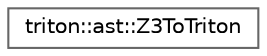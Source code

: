 digraph "Graphical Class Hierarchy"
{
 // LATEX_PDF_SIZE
  bgcolor="transparent";
  edge [fontname=Helvetica,fontsize=10,labelfontname=Helvetica,labelfontsize=10];
  node [fontname=Helvetica,fontsize=10,shape=box,height=0.2,width=0.4];
  rankdir="LR";
  Node0 [label="triton::ast::Z3ToTriton",height=0.2,width=0.4,color="grey40", fillcolor="white", style="filled",URL="$classtriton_1_1ast_1_1Z3ToTriton.html",tooltip="Converts a Z3's AST to a Triton's AST."];
}

